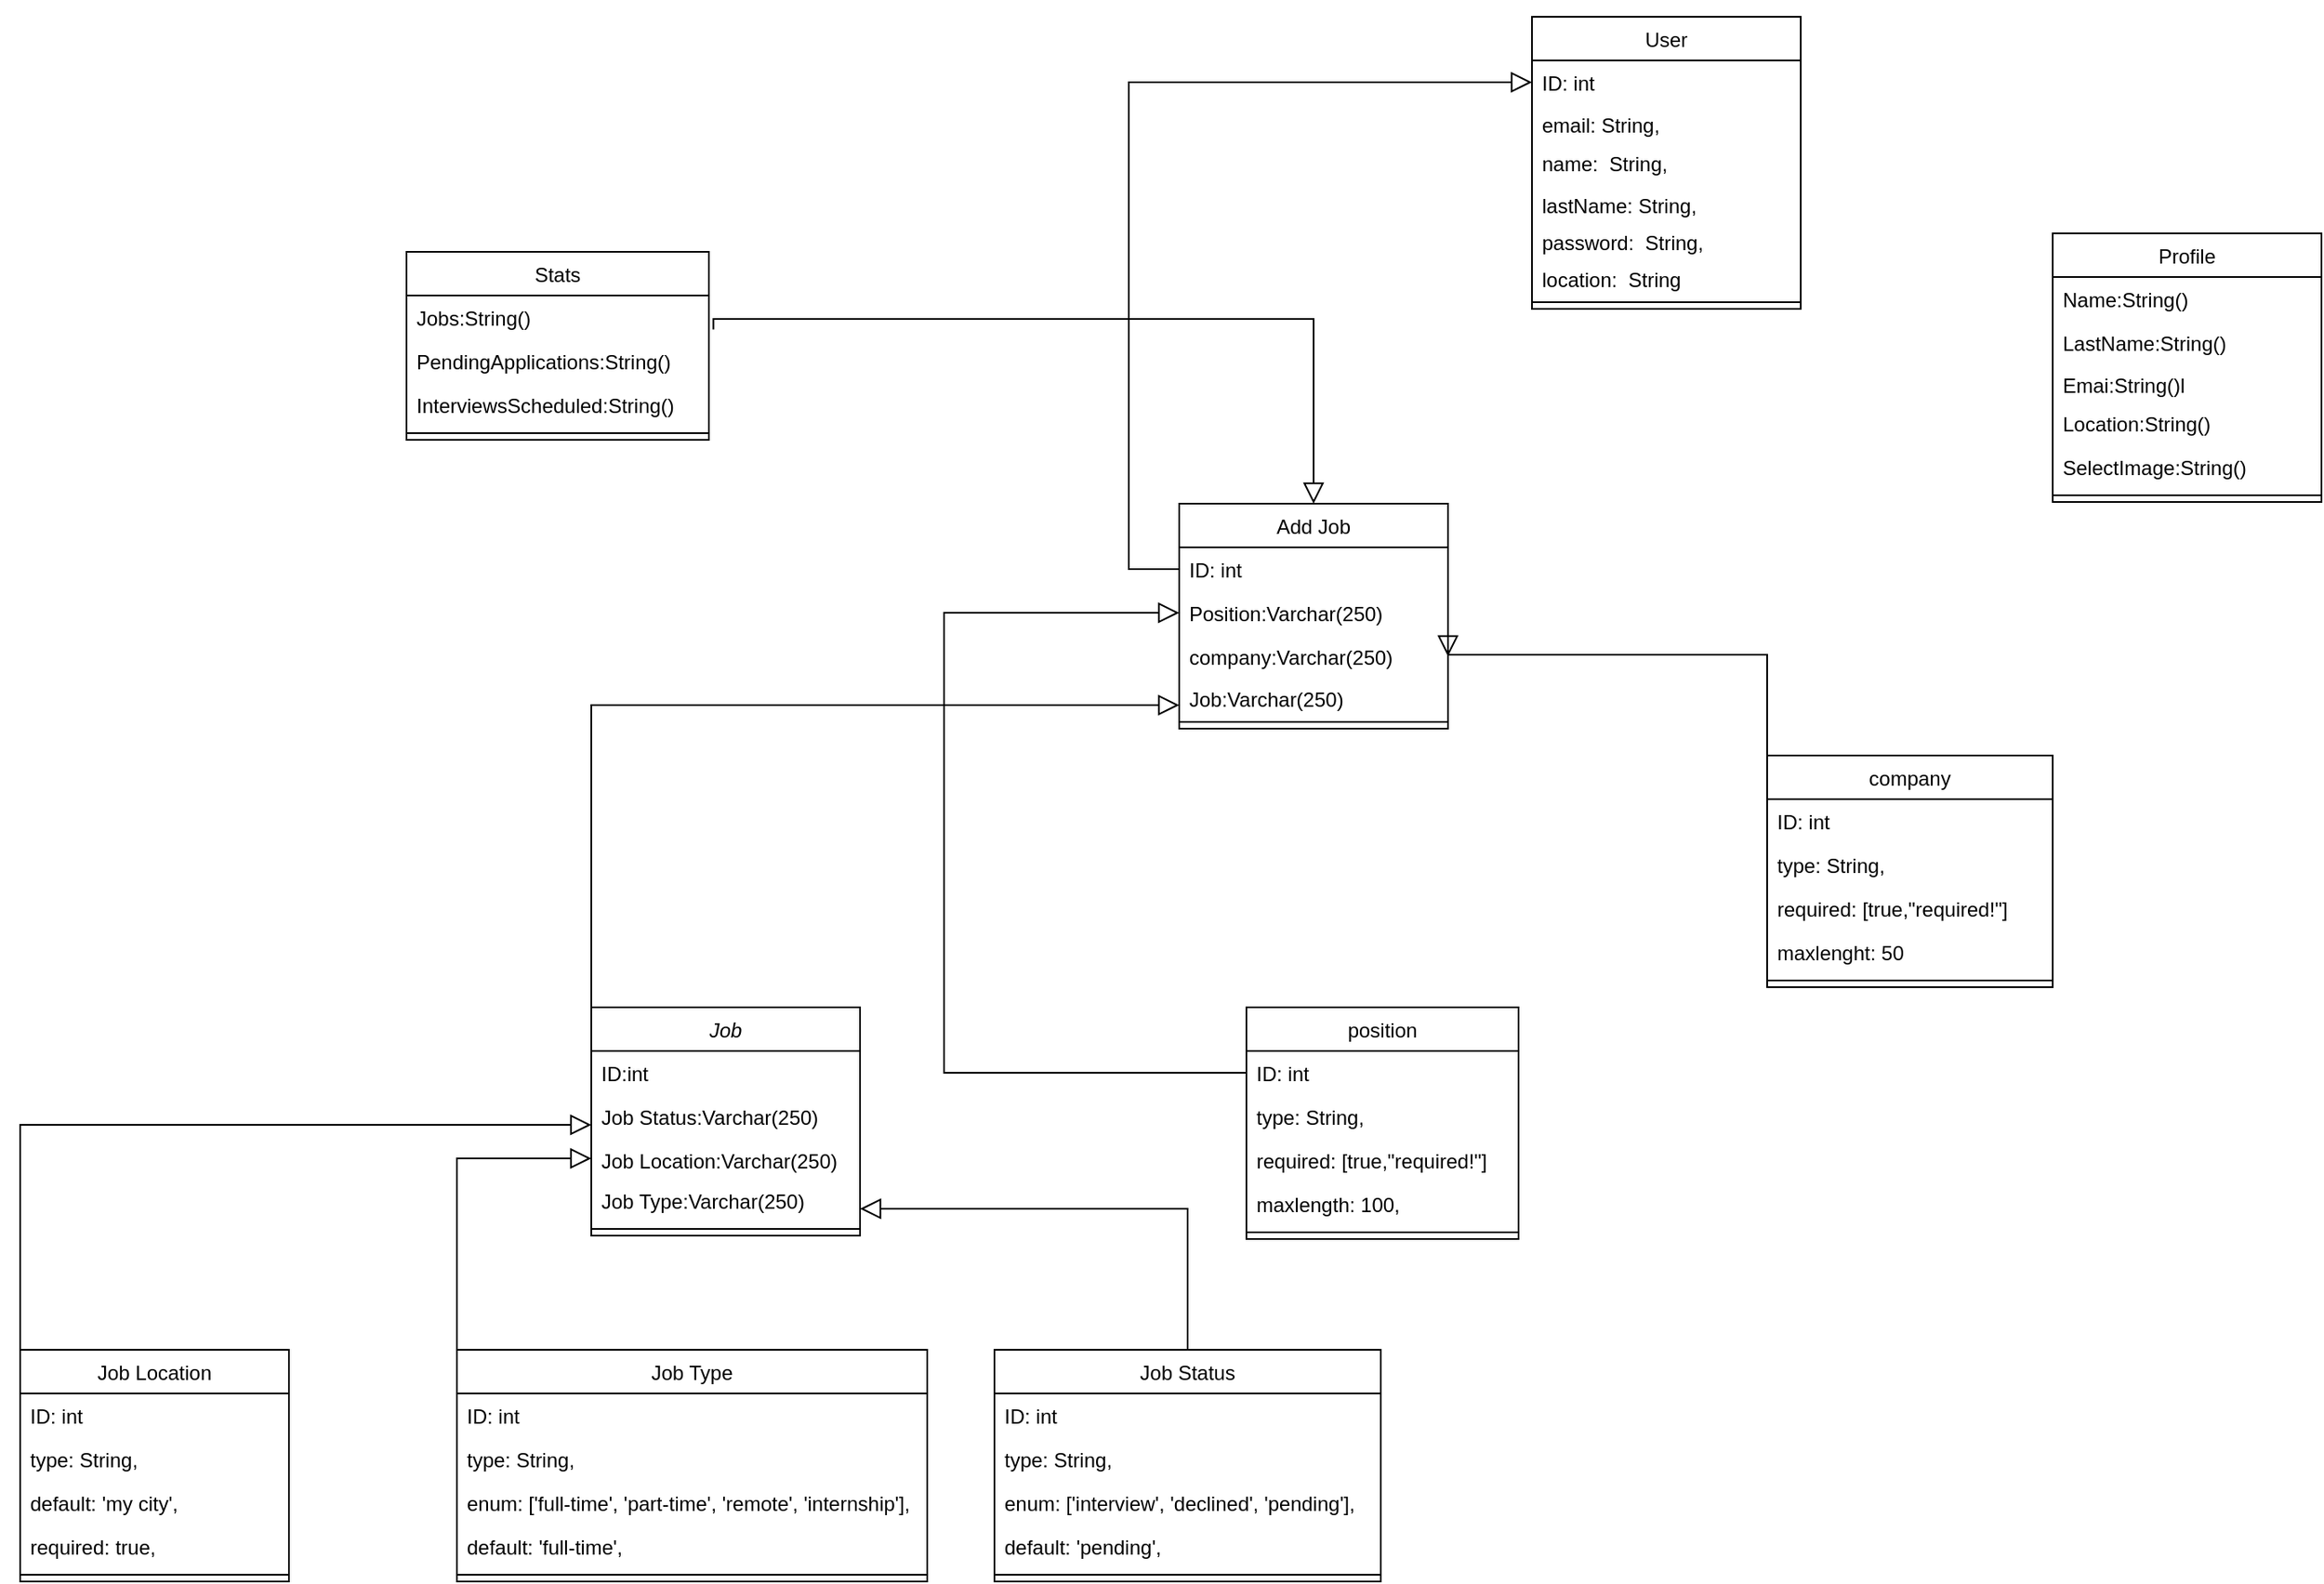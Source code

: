 <mxfile version="24.0.7" type="github">
  <diagram id="C5RBs43oDa-KdzZeNtuy" name="Page-1">
    <mxGraphModel dx="2537" dy="2406" grid="1" gridSize="10" guides="1" tooltips="1" connect="1" arrows="1" fold="1" page="1" pageScale="1" pageWidth="827" pageHeight="1169" math="0" shadow="0">
      <root>
        <mxCell id="WIyWlLk6GJQsqaUBKTNV-0" />
        <mxCell id="WIyWlLk6GJQsqaUBKTNV-1" parent="WIyWlLk6GJQsqaUBKTNV-0" />
        <mxCell id="zkfFHV4jXpPFQw0GAbJ--0" value="Job" style="swimlane;fontStyle=2;align=center;verticalAlign=top;childLayout=stackLayout;horizontal=1;startSize=26;horizontalStack=0;resizeParent=1;resizeLast=0;collapsible=1;marginBottom=0;rounded=0;shadow=0;strokeWidth=1;labelBackgroundColor=none;" parent="WIyWlLk6GJQsqaUBKTNV-1" vertex="1">
          <mxGeometry x="220" y="120" width="160" height="136" as="geometry">
            <mxRectangle x="230" y="140" width="160" height="26" as="alternateBounds" />
          </mxGeometry>
        </mxCell>
        <mxCell id="zkfFHV4jXpPFQw0GAbJ--2" value="ID:int" style="text;align=left;verticalAlign=top;spacingLeft=4;spacingRight=4;overflow=hidden;rotatable=0;points=[[0,0.5],[1,0.5]];portConstraint=eastwest;rounded=0;shadow=0;html=0;labelBackgroundColor=none;" parent="zkfFHV4jXpPFQw0GAbJ--0" vertex="1">
          <mxGeometry y="26" width="160" height="26" as="geometry" />
        </mxCell>
        <mxCell id="5wOrvjhceS7PIr_R4zI3-54" style="edgeStyle=none;curved=1;rounded=0;orthogonalLoop=1;jettySize=auto;html=1;entryX=0;entryY=0.5;entryDx=0;entryDy=0;fontSize=12;startSize=8;endSize=8;labelBackgroundColor=none;fontColor=default;" edge="1" parent="zkfFHV4jXpPFQw0GAbJ--0" source="5wOrvjhceS7PIr_R4zI3-52" target="zkfFHV4jXpPFQw0GAbJ--0">
          <mxGeometry relative="1" as="geometry">
            <Array as="points" />
          </mxGeometry>
        </mxCell>
        <mxCell id="5wOrvjhceS7PIr_R4zI3-52" value="Job Status:Varchar(250)" style="text;align=left;verticalAlign=top;spacingLeft=4;spacingRight=4;overflow=hidden;rotatable=0;points=[[0,0.5],[1,0.5]];portConstraint=eastwest;rounded=0;shadow=0;html=0;labelBackgroundColor=none;" vertex="1" parent="zkfFHV4jXpPFQw0GAbJ--0">
          <mxGeometry y="52" width="160" height="26" as="geometry" />
        </mxCell>
        <mxCell id="5wOrvjhceS7PIr_R4zI3-51" value="Job Location:Varchar(250)" style="text;align=left;verticalAlign=top;spacingLeft=4;spacingRight=4;overflow=hidden;rotatable=0;points=[[0,0.5],[1,0.5]];portConstraint=eastwest;rounded=0;shadow=0;html=0;labelBackgroundColor=none;" vertex="1" parent="zkfFHV4jXpPFQw0GAbJ--0">
          <mxGeometry y="78" width="160" height="24" as="geometry" />
        </mxCell>
        <mxCell id="zkfFHV4jXpPFQw0GAbJ--3" value="Job Type:Varchar(250)&#xa;" style="text;align=left;verticalAlign=top;spacingLeft=4;spacingRight=4;overflow=hidden;rotatable=0;points=[[0,0.5],[1,0.5]];portConstraint=eastwest;rounded=0;shadow=0;html=0;labelBackgroundColor=none;" parent="zkfFHV4jXpPFQw0GAbJ--0" vertex="1">
          <mxGeometry y="102" width="160" height="26" as="geometry" />
        </mxCell>
        <mxCell id="zkfFHV4jXpPFQw0GAbJ--4" value="" style="line;html=1;strokeWidth=1;align=left;verticalAlign=middle;spacingTop=-1;spacingLeft=3;spacingRight=3;rotatable=0;labelPosition=right;points=[];portConstraint=eastwest;labelBackgroundColor=none;rounded=0;" parent="zkfFHV4jXpPFQw0GAbJ--0" vertex="1">
          <mxGeometry y="128" width="160" height="8" as="geometry" />
        </mxCell>
        <mxCell id="zkfFHV4jXpPFQw0GAbJ--6" value="Job Type" style="swimlane;fontStyle=0;align=center;verticalAlign=top;childLayout=stackLayout;horizontal=1;startSize=26;horizontalStack=0;resizeParent=1;resizeLast=0;collapsible=1;marginBottom=0;rounded=0;shadow=0;strokeWidth=1;labelBackgroundColor=none;" parent="WIyWlLk6GJQsqaUBKTNV-1" vertex="1">
          <mxGeometry x="140" y="324" width="280" height="138" as="geometry">
            <mxRectangle x="130" y="380" width="160" height="26" as="alternateBounds" />
          </mxGeometry>
        </mxCell>
        <mxCell id="zkfFHV4jXpPFQw0GAbJ--7" value="ID: int" style="text;align=left;verticalAlign=top;spacingLeft=4;spacingRight=4;overflow=hidden;rotatable=0;points=[[0,0.5],[1,0.5]];portConstraint=eastwest;labelBackgroundColor=none;rounded=0;" parent="zkfFHV4jXpPFQw0GAbJ--6" vertex="1">
          <mxGeometry y="26" width="280" height="26" as="geometry" />
        </mxCell>
        <mxCell id="5wOrvjhceS7PIr_R4zI3-55" value="type: String," style="text;align=left;verticalAlign=top;spacingLeft=4;spacingRight=4;overflow=hidden;rotatable=0;points=[[0,0.5],[1,0.5]];portConstraint=eastwest;labelBackgroundColor=none;rounded=0;" vertex="1" parent="zkfFHV4jXpPFQw0GAbJ--6">
          <mxGeometry y="52" width="280" height="26" as="geometry" />
        </mxCell>
        <mxCell id="5wOrvjhceS7PIr_R4zI3-53" value="enum: [&#39;full-time&#39;, &#39;part-time&#39;, &#39;remote&#39;, &#39;internship&#39;]," style="text;align=left;verticalAlign=top;spacingLeft=4;spacingRight=4;overflow=hidden;rotatable=0;points=[[0,0.5],[1,0.5]];portConstraint=eastwest;rounded=0;shadow=0;html=0;labelBackgroundColor=none;" vertex="1" parent="zkfFHV4jXpPFQw0GAbJ--6">
          <mxGeometry y="78" width="280" height="26" as="geometry" />
        </mxCell>
        <mxCell id="zkfFHV4jXpPFQw0GAbJ--8" value="default: &#39;full-time&#39;," style="text;align=left;verticalAlign=top;spacingLeft=4;spacingRight=4;overflow=hidden;rotatable=0;points=[[0,0.5],[1,0.5]];portConstraint=eastwest;rounded=0;shadow=0;html=0;labelBackgroundColor=none;" parent="zkfFHV4jXpPFQw0GAbJ--6" vertex="1">
          <mxGeometry y="104" width="280" height="26" as="geometry" />
        </mxCell>
        <mxCell id="zkfFHV4jXpPFQw0GAbJ--9" value="" style="line;html=1;strokeWidth=1;align=left;verticalAlign=middle;spacingTop=-1;spacingLeft=3;spacingRight=3;rotatable=0;labelPosition=right;points=[];portConstraint=eastwest;labelBackgroundColor=none;rounded=0;" parent="zkfFHV4jXpPFQw0GAbJ--6" vertex="1">
          <mxGeometry y="130" width="280" height="8" as="geometry" />
        </mxCell>
        <mxCell id="zkfFHV4jXpPFQw0GAbJ--12" value="" style="endArrow=block;endSize=10;endFill=0;shadow=0;strokeWidth=1;rounded=0;curved=0;edgeStyle=elbowEdgeStyle;elbow=vertical;entryX=0;entryY=0.5;entryDx=0;entryDy=0;exitX=0;exitY=0.5;exitDx=0;exitDy=0;labelBackgroundColor=none;fontColor=default;" parent="WIyWlLk6GJQsqaUBKTNV-1" source="zkfFHV4jXpPFQw0GAbJ--7" target="5wOrvjhceS7PIr_R4zI3-51" edge="1">
          <mxGeometry width="160" relative="1" as="geometry">
            <mxPoint x="100" y="400" as="sourcePoint" />
            <mxPoint x="190" y="220" as="targetPoint" />
            <Array as="points">
              <mxPoint x="190" y="210" />
              <mxPoint x="170" y="220" />
            </Array>
          </mxGeometry>
        </mxCell>
        <mxCell id="zkfFHV4jXpPFQw0GAbJ--16" value="" style="endArrow=block;endSize=10;endFill=0;shadow=0;strokeWidth=1;rounded=0;curved=0;edgeStyle=elbowEdgeStyle;elbow=vertical;exitX=0.5;exitY=0;exitDx=0;exitDy=0;labelBackgroundColor=none;fontColor=default;" parent="WIyWlLk6GJQsqaUBKTNV-1" source="5wOrvjhceS7PIr_R4zI3-12" edge="1">
          <mxGeometry width="160" relative="1" as="geometry">
            <mxPoint x="355" y="380" as="sourcePoint" />
            <mxPoint x="380" y="240" as="targetPoint" />
            <Array as="points">
              <mxPoint x="410" y="240" />
              <mxPoint x="390" y="330" />
              <mxPoint x="355" y="300" />
            </Array>
          </mxGeometry>
        </mxCell>
        <mxCell id="zkfFHV4jXpPFQw0GAbJ--17" value="position&#xa;" style="swimlane;fontStyle=0;align=center;verticalAlign=top;childLayout=stackLayout;horizontal=1;startSize=26;horizontalStack=0;resizeParent=1;resizeLast=0;collapsible=1;marginBottom=0;rounded=0;shadow=0;strokeWidth=1;labelBackgroundColor=none;" parent="WIyWlLk6GJQsqaUBKTNV-1" vertex="1">
          <mxGeometry x="610" y="120" width="162" height="138" as="geometry">
            <mxRectangle x="550" y="140" width="160" height="26" as="alternateBounds" />
          </mxGeometry>
        </mxCell>
        <mxCell id="zkfFHV4jXpPFQw0GAbJ--19" value="ID: int" style="text;align=left;verticalAlign=top;spacingLeft=4;spacingRight=4;overflow=hidden;rotatable=0;points=[[0,0.5],[1,0.5]];portConstraint=eastwest;rounded=0;shadow=0;html=0;labelBackgroundColor=none;" parent="zkfFHV4jXpPFQw0GAbJ--17" vertex="1">
          <mxGeometry y="26" width="162" height="26" as="geometry" />
        </mxCell>
        <mxCell id="zkfFHV4jXpPFQw0GAbJ--18" value="type: String," style="text;align=left;verticalAlign=top;spacingLeft=4;spacingRight=4;overflow=hidden;rotatable=0;points=[[0,0.5],[1,0.5]];portConstraint=eastwest;labelBackgroundColor=none;rounded=0;" parent="zkfFHV4jXpPFQw0GAbJ--17" vertex="1">
          <mxGeometry y="52" width="162" height="26" as="geometry" />
        </mxCell>
        <mxCell id="zkfFHV4jXpPFQw0GAbJ--20" value="required: [true,&quot;required!&quot;]" style="text;align=left;verticalAlign=top;spacingLeft=4;spacingRight=4;overflow=hidden;rotatable=0;points=[[0,0.5],[1,0.5]];portConstraint=eastwest;rounded=0;shadow=0;html=0;labelBackgroundColor=none;" parent="zkfFHV4jXpPFQw0GAbJ--17" vertex="1">
          <mxGeometry y="78" width="162" height="26" as="geometry" />
        </mxCell>
        <mxCell id="zkfFHV4jXpPFQw0GAbJ--21" value="maxlength: 100," style="text;align=left;verticalAlign=top;spacingLeft=4;spacingRight=4;overflow=hidden;rotatable=0;points=[[0,0.5],[1,0.5]];portConstraint=eastwest;rounded=0;shadow=0;html=0;labelBackgroundColor=none;" parent="zkfFHV4jXpPFQw0GAbJ--17" vertex="1">
          <mxGeometry y="104" width="162" height="26" as="geometry" />
        </mxCell>
        <mxCell id="zkfFHV4jXpPFQw0GAbJ--23" value="" style="line;html=1;strokeWidth=1;align=left;verticalAlign=middle;spacingTop=-1;spacingLeft=3;spacingRight=3;rotatable=0;labelPosition=right;points=[];portConstraint=eastwest;labelBackgroundColor=none;rounded=0;" parent="zkfFHV4jXpPFQw0GAbJ--17" vertex="1">
          <mxGeometry y="130" width="162" height="8" as="geometry" />
        </mxCell>
        <mxCell id="5wOrvjhceS7PIr_R4zI3-1" value="Job Location" style="swimlane;fontStyle=0;align=center;verticalAlign=top;childLayout=stackLayout;horizontal=1;startSize=26;horizontalStack=0;resizeParent=1;resizeLast=0;collapsible=1;marginBottom=0;rounded=0;shadow=0;strokeWidth=1;labelBackgroundColor=none;" vertex="1" parent="WIyWlLk6GJQsqaUBKTNV-1">
          <mxGeometry x="-120" y="324" width="160" height="138" as="geometry">
            <mxRectangle x="550" y="140" width="160" height="26" as="alternateBounds" />
          </mxGeometry>
        </mxCell>
        <mxCell id="5wOrvjhceS7PIr_R4zI3-63" value="ID: int" style="text;align=left;verticalAlign=top;spacingLeft=4;spacingRight=4;overflow=hidden;rotatable=0;points=[[0,0.5],[1,0.5]];portConstraint=eastwest;labelBackgroundColor=none;rounded=0;" vertex="1" parent="5wOrvjhceS7PIr_R4zI3-1">
          <mxGeometry y="26" width="160" height="26" as="geometry" />
        </mxCell>
        <mxCell id="5wOrvjhceS7PIr_R4zI3-2" value="type: String," style="text;align=left;verticalAlign=top;spacingLeft=4;spacingRight=4;overflow=hidden;rotatable=0;points=[[0,0.5],[1,0.5]];portConstraint=eastwest;labelBackgroundColor=none;rounded=0;" vertex="1" parent="5wOrvjhceS7PIr_R4zI3-1">
          <mxGeometry y="52" width="160" height="26" as="geometry" />
        </mxCell>
        <mxCell id="5wOrvjhceS7PIr_R4zI3-3" value="default: &#39;my city&#39;," style="text;align=left;verticalAlign=top;spacingLeft=4;spacingRight=4;overflow=hidden;rotatable=0;points=[[0,0.5],[1,0.5]];portConstraint=eastwest;rounded=0;shadow=0;html=0;labelBackgroundColor=none;" vertex="1" parent="5wOrvjhceS7PIr_R4zI3-1">
          <mxGeometry y="78" width="160" height="26" as="geometry" />
        </mxCell>
        <mxCell id="5wOrvjhceS7PIr_R4zI3-4" value="required: true," style="text;align=left;verticalAlign=top;spacingLeft=4;spacingRight=4;overflow=hidden;rotatable=0;points=[[0,0.5],[1,0.5]];portConstraint=eastwest;rounded=0;shadow=0;html=0;labelBackgroundColor=none;" vertex="1" parent="5wOrvjhceS7PIr_R4zI3-1">
          <mxGeometry y="104" width="160" height="26" as="geometry" />
        </mxCell>
        <mxCell id="5wOrvjhceS7PIr_R4zI3-7" value="" style="line;html=1;strokeWidth=1;align=left;verticalAlign=middle;spacingTop=-1;spacingLeft=3;spacingRight=3;rotatable=0;labelPosition=right;points=[];portConstraint=eastwest;labelBackgroundColor=none;rounded=0;" vertex="1" parent="5wOrvjhceS7PIr_R4zI3-1">
          <mxGeometry y="130" width="160" height="8" as="geometry" />
        </mxCell>
        <mxCell id="5wOrvjhceS7PIr_R4zI3-12" value="Job Status" style="swimlane;fontStyle=0;align=center;verticalAlign=top;childLayout=stackLayout;horizontal=1;startSize=26;horizontalStack=0;resizeParent=1;resizeLast=0;collapsible=1;marginBottom=0;rounded=0;shadow=0;strokeWidth=1;labelBackgroundColor=none;" vertex="1" parent="WIyWlLk6GJQsqaUBKTNV-1">
          <mxGeometry x="460" y="324" width="230" height="138" as="geometry">
            <mxRectangle x="550" y="140" width="160" height="26" as="alternateBounds" />
          </mxGeometry>
        </mxCell>
        <mxCell id="5wOrvjhceS7PIr_R4zI3-62" value="ID: int" style="text;align=left;verticalAlign=top;spacingLeft=4;spacingRight=4;overflow=hidden;rotatable=0;points=[[0,0.5],[1,0.5]];portConstraint=eastwest;labelBackgroundColor=none;rounded=0;" vertex="1" parent="5wOrvjhceS7PIr_R4zI3-12">
          <mxGeometry y="26" width="230" height="26" as="geometry" />
        </mxCell>
        <mxCell id="5wOrvjhceS7PIr_R4zI3-13" value="type: String," style="text;align=left;verticalAlign=top;spacingLeft=4;spacingRight=4;overflow=hidden;rotatable=0;points=[[0,0.5],[1,0.5]];portConstraint=eastwest;labelBackgroundColor=none;rounded=0;" vertex="1" parent="5wOrvjhceS7PIr_R4zI3-12">
          <mxGeometry y="52" width="230" height="26" as="geometry" />
        </mxCell>
        <mxCell id="5wOrvjhceS7PIr_R4zI3-14" value="enum: [&#39;interview&#39;, &#39;declined&#39;, &#39;pending&#39;]," style="text;align=left;verticalAlign=top;spacingLeft=4;spacingRight=4;overflow=hidden;rotatable=0;points=[[0,0.5],[1,0.5]];portConstraint=eastwest;rounded=0;shadow=0;html=0;labelBackgroundColor=none;" vertex="1" parent="5wOrvjhceS7PIr_R4zI3-12">
          <mxGeometry y="78" width="230" height="26" as="geometry" />
        </mxCell>
        <mxCell id="5wOrvjhceS7PIr_R4zI3-15" value="default: &#39;pending&#39;," style="text;align=left;verticalAlign=top;spacingLeft=4;spacingRight=4;overflow=hidden;rotatable=0;points=[[0,0.5],[1,0.5]];portConstraint=eastwest;rounded=0;shadow=0;html=0;labelBackgroundColor=none;" vertex="1" parent="5wOrvjhceS7PIr_R4zI3-12">
          <mxGeometry y="104" width="230" height="26" as="geometry" />
        </mxCell>
        <mxCell id="5wOrvjhceS7PIr_R4zI3-18" value="" style="line;html=1;strokeWidth=1;align=left;verticalAlign=middle;spacingTop=-1;spacingLeft=3;spacingRight=3;rotatable=0;labelPosition=right;points=[];portConstraint=eastwest;labelBackgroundColor=none;rounded=0;" vertex="1" parent="5wOrvjhceS7PIr_R4zI3-12">
          <mxGeometry y="130" width="230" height="8" as="geometry" />
        </mxCell>
        <mxCell id="5wOrvjhceS7PIr_R4zI3-22" value="company" style="swimlane;fontStyle=0;align=center;verticalAlign=top;childLayout=stackLayout;horizontal=1;startSize=26;horizontalStack=0;resizeParent=1;resizeLast=0;collapsible=1;marginBottom=0;rounded=0;shadow=0;strokeWidth=1;labelBackgroundColor=none;" vertex="1" parent="WIyWlLk6GJQsqaUBKTNV-1">
          <mxGeometry x="920" y="-30" width="170" height="138" as="geometry">
            <mxRectangle x="550" y="140" width="160" height="26" as="alternateBounds" />
          </mxGeometry>
        </mxCell>
        <mxCell id="5wOrvjhceS7PIr_R4zI3-26" value="ID: int" style="text;align=left;verticalAlign=top;spacingLeft=4;spacingRight=4;overflow=hidden;rotatable=0;points=[[0,0.5],[1,0.5]];portConstraint=eastwest;rounded=0;shadow=0;html=0;labelBackgroundColor=none;" vertex="1" parent="5wOrvjhceS7PIr_R4zI3-22">
          <mxGeometry y="26" width="170" height="26" as="geometry" />
        </mxCell>
        <mxCell id="5wOrvjhceS7PIr_R4zI3-23" value="type: String," style="text;align=left;verticalAlign=top;spacingLeft=4;spacingRight=4;overflow=hidden;rotatable=0;points=[[0,0.5],[1,0.5]];portConstraint=eastwest;labelBackgroundColor=none;rounded=0;" vertex="1" parent="5wOrvjhceS7PIr_R4zI3-22">
          <mxGeometry y="52" width="170" height="26" as="geometry" />
        </mxCell>
        <mxCell id="5wOrvjhceS7PIr_R4zI3-24" value="required: [true,&quot;required!&quot;]" style="text;align=left;verticalAlign=top;spacingLeft=4;spacingRight=4;overflow=hidden;rotatable=0;points=[[0,0.5],[1,0.5]];portConstraint=eastwest;rounded=0;shadow=0;html=0;labelBackgroundColor=none;" vertex="1" parent="5wOrvjhceS7PIr_R4zI3-22">
          <mxGeometry y="78" width="170" height="26" as="geometry" />
        </mxCell>
        <mxCell id="5wOrvjhceS7PIr_R4zI3-27" value="maxlenght: 50" style="text;align=left;verticalAlign=top;spacingLeft=4;spacingRight=4;overflow=hidden;rotatable=0;points=[[0,0.5],[1,0.5]];portConstraint=eastwest;rounded=0;shadow=0;html=0;labelBackgroundColor=none;" vertex="1" parent="5wOrvjhceS7PIr_R4zI3-22">
          <mxGeometry y="104" width="170" height="26" as="geometry" />
        </mxCell>
        <mxCell id="5wOrvjhceS7PIr_R4zI3-28" value="" style="line;html=1;strokeWidth=1;align=left;verticalAlign=middle;spacingTop=-1;spacingLeft=3;spacingRight=3;rotatable=0;labelPosition=right;points=[];portConstraint=eastwest;labelBackgroundColor=none;rounded=0;" vertex="1" parent="5wOrvjhceS7PIr_R4zI3-22">
          <mxGeometry y="130" width="170" height="8" as="geometry" />
        </mxCell>
        <mxCell id="5wOrvjhceS7PIr_R4zI3-32" value="Add Job" style="swimlane;fontStyle=0;align=center;verticalAlign=top;childLayout=stackLayout;horizontal=1;startSize=26;horizontalStack=0;resizeParent=1;resizeLast=0;collapsible=1;marginBottom=0;rounded=0;shadow=0;strokeWidth=1;labelBackgroundColor=none;" vertex="1" parent="WIyWlLk6GJQsqaUBKTNV-1">
          <mxGeometry x="570" y="-180" width="160" height="134" as="geometry">
            <mxRectangle x="550" y="140" width="160" height="26" as="alternateBounds" />
          </mxGeometry>
        </mxCell>
        <mxCell id="5wOrvjhceS7PIr_R4zI3-33" value="ID: int" style="text;align=left;verticalAlign=top;spacingLeft=4;spacingRight=4;overflow=hidden;rotatable=0;points=[[0,0.5],[1,0.5]];portConstraint=eastwest;rounded=0;shadow=0;html=0;labelBackgroundColor=none;" vertex="1" parent="5wOrvjhceS7PIr_R4zI3-32">
          <mxGeometry y="26" width="160" height="26" as="geometry" />
        </mxCell>
        <mxCell id="5wOrvjhceS7PIr_R4zI3-34" value="Position:Varchar(250)" style="text;align=left;verticalAlign=top;spacingLeft=4;spacingRight=4;overflow=hidden;rotatable=0;points=[[0,0.5],[1,0.5]];portConstraint=eastwest;labelBackgroundColor=none;rounded=0;" vertex="1" parent="5wOrvjhceS7PIr_R4zI3-32">
          <mxGeometry y="52" width="160" height="26" as="geometry" />
        </mxCell>
        <mxCell id="5wOrvjhceS7PIr_R4zI3-49" value="company:Varchar(250)" style="text;align=left;verticalAlign=top;spacingLeft=4;spacingRight=4;overflow=hidden;rotatable=0;points=[[0,0.5],[1,0.5]];portConstraint=eastwest;labelBackgroundColor=none;rounded=0;" vertex="1" parent="5wOrvjhceS7PIr_R4zI3-32">
          <mxGeometry y="78" width="160" height="26" as="geometry" />
        </mxCell>
        <mxCell id="5wOrvjhceS7PIr_R4zI3-35" value="Job:Varchar(250)" style="text;align=left;verticalAlign=bottom;spacingLeft=4;spacingRight=4;overflow=hidden;rotatable=0;points=[[0,0.5],[1,0.5]];portConstraint=eastwest;rounded=0;shadow=0;html=0;labelBackgroundColor=none;" vertex="1" parent="5wOrvjhceS7PIr_R4zI3-32">
          <mxGeometry y="104" width="160" height="22" as="geometry" />
        </mxCell>
        <mxCell id="5wOrvjhceS7PIr_R4zI3-37" value="" style="line;html=1;strokeWidth=1;align=left;verticalAlign=middle;spacingTop=-1;spacingLeft=3;spacingRight=3;rotatable=0;labelPosition=right;points=[];portConstraint=eastwest;labelBackgroundColor=none;rounded=0;" vertex="1" parent="5wOrvjhceS7PIr_R4zI3-32">
          <mxGeometry y="126" width="160" height="8" as="geometry" />
        </mxCell>
        <mxCell id="5wOrvjhceS7PIr_R4zI3-43" value="" style="endArrow=block;endSize=10;endFill=0;shadow=0;strokeWidth=1;rounded=0;curved=0;edgeStyle=elbowEdgeStyle;elbow=vertical;exitX=0;exitY=0.5;exitDx=0;exitDy=0;entryX=0;entryY=0.5;entryDx=0;entryDy=0;labelBackgroundColor=none;fontColor=default;verticalAlign=top;" edge="1" parent="WIyWlLk6GJQsqaUBKTNV-1" source="zkfFHV4jXpPFQw0GAbJ--19" target="5wOrvjhceS7PIr_R4zI3-34">
          <mxGeometry width="160" relative="1" as="geometry">
            <mxPoint x="490" y="170" as="sourcePoint" />
            <mxPoint x="380" y="-20" as="targetPoint" />
            <Array as="points">
              <mxPoint x="430" y="10" />
              <mxPoint x="500" y="140" />
              <mxPoint x="465" y="110" />
            </Array>
          </mxGeometry>
        </mxCell>
        <mxCell id="5wOrvjhceS7PIr_R4zI3-45" value="" style="endArrow=block;endSize=10;endFill=0;shadow=0;strokeWidth=1;rounded=0;curved=0;edgeStyle=elbowEdgeStyle;elbow=vertical;exitX=0;exitY=0.5;exitDx=0;exitDy=0;labelBackgroundColor=none;fontColor=default;entryX=1;entryY=0.5;entryDx=0;entryDy=0;" edge="1" parent="WIyWlLk6GJQsqaUBKTNV-1" source="5wOrvjhceS7PIr_R4zI3-26" target="5wOrvjhceS7PIr_R4zI3-49">
          <mxGeometry width="160" relative="1" as="geometry">
            <mxPoint x="730" y="-49" as="sourcePoint" />
            <mxPoint x="732" y="-60" as="targetPoint" />
            <Array as="points">
              <mxPoint x="830" y="-90" />
              <mxPoint x="810" y="-60" />
              <mxPoint x="700" y="10" />
              <mxPoint x="667" y="91" />
            </Array>
          </mxGeometry>
        </mxCell>
        <mxCell id="5wOrvjhceS7PIr_R4zI3-48" value="" style="endArrow=block;endSize=10;endFill=0;shadow=0;strokeWidth=1;rounded=0;curved=0;edgeStyle=elbowEdgeStyle;elbow=vertical;exitX=0;exitY=0.5;exitDx=0;exitDy=0;labelBackgroundColor=none;fontColor=default;" edge="1" parent="WIyWlLk6GJQsqaUBKTNV-1" source="zkfFHV4jXpPFQw0GAbJ--2" target="5wOrvjhceS7PIr_R4zI3-35">
          <mxGeometry width="160" relative="1" as="geometry">
            <mxPoint x="200" y="150" as="sourcePoint" />
            <mxPoint x="460" y="10" as="targetPoint" />
            <Array as="points">
              <mxPoint x="570" y="-60" />
              <mxPoint x="430" y="35" />
              <mxPoint x="390" />
              <mxPoint x="270.96" y="81" />
              <mxPoint x="235.96" y="51" />
            </Array>
          </mxGeometry>
        </mxCell>
        <mxCell id="5wOrvjhceS7PIr_R4zI3-65" value="" style="endArrow=block;endSize=10;endFill=0;shadow=0;strokeWidth=1;rounded=0;curved=0;edgeStyle=elbowEdgeStyle;elbow=vertical;entryX=0;entryY=0.5;entryDx=0;entryDy=0;exitX=0;exitY=0.5;exitDx=0;exitDy=0;labelBackgroundColor=none;fontColor=default;" edge="1" parent="WIyWlLk6GJQsqaUBKTNV-1" source="5wOrvjhceS7PIr_R4zI3-63">
          <mxGeometry width="160" relative="1" as="geometry">
            <mxPoint x="-150" y="365" as="sourcePoint" />
            <mxPoint x="220" y="190" as="targetPoint" />
            <Array as="points">
              <mxPoint x="50" y="190" />
            </Array>
          </mxGeometry>
        </mxCell>
        <mxCell id="5wOrvjhceS7PIr_R4zI3-69" value="User" style="swimlane;fontStyle=0;align=center;verticalAlign=top;childLayout=stackLayout;horizontal=1;startSize=26;horizontalStack=0;resizeParent=1;resizeLast=0;collapsible=1;marginBottom=0;rounded=0;shadow=0;strokeWidth=1;labelBackgroundColor=none;" vertex="1" parent="WIyWlLk6GJQsqaUBKTNV-1">
          <mxGeometry x="780" y="-470" width="160" height="174" as="geometry">
            <mxRectangle x="550" y="140" width="160" height="26" as="alternateBounds" />
          </mxGeometry>
        </mxCell>
        <mxCell id="5wOrvjhceS7PIr_R4zI3-70" value="ID: int" style="text;align=left;verticalAlign=top;spacingLeft=4;spacingRight=4;overflow=hidden;rotatable=0;points=[[0,0.5],[1,0.5]];portConstraint=eastwest;rounded=0;shadow=0;html=0;labelBackgroundColor=none;" vertex="1" parent="5wOrvjhceS7PIr_R4zI3-69">
          <mxGeometry y="26" width="160" height="26" as="geometry" />
        </mxCell>
        <mxCell id="5wOrvjhceS7PIr_R4zI3-78" value="email: String," style="text;align=left;verticalAlign=bottom;spacingLeft=4;spacingRight=4;overflow=hidden;rotatable=0;points=[[0,0.5],[1,0.5]];portConstraint=eastwest;rounded=0;shadow=0;html=0;labelBackgroundColor=none;" vertex="1" parent="5wOrvjhceS7PIr_R4zI3-69">
          <mxGeometry y="52" width="160" height="22" as="geometry" />
        </mxCell>
        <mxCell id="5wOrvjhceS7PIr_R4zI3-71" value="name:  String," style="text;align=left;verticalAlign=top;spacingLeft=4;spacingRight=4;overflow=hidden;rotatable=0;points=[[0,0.5],[1,0.5]];portConstraint=eastwest;labelBackgroundColor=none;rounded=0;" vertex="1" parent="5wOrvjhceS7PIr_R4zI3-69">
          <mxGeometry y="74" width="160" height="26" as="geometry" />
        </mxCell>
        <mxCell id="5wOrvjhceS7PIr_R4zI3-77" value="lastName: String," style="text;align=left;verticalAlign=bottom;spacingLeft=4;spacingRight=4;overflow=hidden;rotatable=0;points=[[0,0.5],[1,0.5]];portConstraint=eastwest;rounded=0;shadow=0;html=0;labelBackgroundColor=none;" vertex="1" parent="5wOrvjhceS7PIr_R4zI3-69">
          <mxGeometry y="100" width="160" height="22" as="geometry" />
        </mxCell>
        <mxCell id="5wOrvjhceS7PIr_R4zI3-76" value="password:  String," style="text;align=left;verticalAlign=bottom;spacingLeft=4;spacingRight=4;overflow=hidden;rotatable=0;points=[[0,0.5],[1,0.5]];portConstraint=eastwest;rounded=0;shadow=0;html=0;labelBackgroundColor=none;" vertex="1" parent="5wOrvjhceS7PIr_R4zI3-69">
          <mxGeometry y="122" width="160" height="22" as="geometry" />
        </mxCell>
        <mxCell id="5wOrvjhceS7PIr_R4zI3-75" value="location:  String" style="text;align=left;verticalAlign=bottom;spacingLeft=4;spacingRight=4;overflow=hidden;rotatable=0;points=[[0,0.5],[1,0.5]];portConstraint=eastwest;rounded=0;shadow=0;html=0;labelBackgroundColor=none;" vertex="1" parent="5wOrvjhceS7PIr_R4zI3-69">
          <mxGeometry y="144" width="160" height="22" as="geometry" />
        </mxCell>
        <mxCell id="5wOrvjhceS7PIr_R4zI3-74" value="" style="line;html=1;strokeWidth=1;align=left;verticalAlign=middle;spacingTop=-1;spacingLeft=3;spacingRight=3;rotatable=0;labelPosition=right;points=[];portConstraint=eastwest;labelBackgroundColor=none;rounded=0;" vertex="1" parent="5wOrvjhceS7PIr_R4zI3-69">
          <mxGeometry y="166" width="160" height="8" as="geometry" />
        </mxCell>
        <mxCell id="5wOrvjhceS7PIr_R4zI3-82" value="" style="endArrow=block;endSize=10;endFill=0;shadow=0;strokeWidth=1;rounded=0;curved=0;edgeStyle=elbowEdgeStyle;elbow=vertical;labelBackgroundColor=none;fontColor=default;verticalAlign=top;entryX=0;entryY=0.5;entryDx=0;entryDy=0;exitX=0;exitY=0.5;exitDx=0;exitDy=0;" edge="1" parent="WIyWlLk6GJQsqaUBKTNV-1" source="5wOrvjhceS7PIr_R4zI3-33" target="5wOrvjhceS7PIr_R4zI3-70">
          <mxGeometry width="160" relative="1" as="geometry">
            <mxPoint x="460" y="-40" as="sourcePoint" />
            <mxPoint x="530" y="-320" as="targetPoint" />
            <Array as="points">
              <mxPoint x="540" y="-340" />
              <mxPoint x="390" y="-135" />
              <mxPoint x="355" y="-165" />
            </Array>
          </mxGeometry>
        </mxCell>
        <mxCell id="5wOrvjhceS7PIr_R4zI3-83" style="edgeStyle=none;curved=1;rounded=0;orthogonalLoop=1;jettySize=auto;html=1;exitX=0.75;exitY=0;exitDx=0;exitDy=0;fontSize=12;fontColor=default;startSize=8;endSize=8;labelBackgroundColor=none;" edge="1" parent="WIyWlLk6GJQsqaUBKTNV-1" source="5wOrvjhceS7PIr_R4zI3-69" target="5wOrvjhceS7PIr_R4zI3-69">
          <mxGeometry relative="1" as="geometry" />
        </mxCell>
        <mxCell id="5wOrvjhceS7PIr_R4zI3-84" value="Stats" style="swimlane;fontStyle=0;align=center;verticalAlign=top;childLayout=stackLayout;horizontal=1;startSize=26;horizontalStack=0;resizeParent=1;resizeLast=0;collapsible=1;marginBottom=0;rounded=0;shadow=0;strokeWidth=1;labelBackgroundColor=none;" vertex="1" parent="WIyWlLk6GJQsqaUBKTNV-1">
          <mxGeometry x="110" y="-330" width="180" height="112" as="geometry">
            <mxRectangle x="550" y="140" width="160" height="26" as="alternateBounds" />
          </mxGeometry>
        </mxCell>
        <mxCell id="5wOrvjhceS7PIr_R4zI3-85" value="Jobs:String()" style="text;align=left;verticalAlign=top;spacingLeft=4;spacingRight=4;overflow=hidden;rotatable=0;points=[[0,0.5],[1,0.5]];portConstraint=eastwest;rounded=0;shadow=0;html=0;labelBackgroundColor=none;" vertex="1" parent="5wOrvjhceS7PIr_R4zI3-84">
          <mxGeometry y="26" width="180" height="26" as="geometry" />
        </mxCell>
        <mxCell id="5wOrvjhceS7PIr_R4zI3-86" value="PendingApplications:String()" style="text;align=left;verticalAlign=top;spacingLeft=4;spacingRight=4;overflow=hidden;rotatable=0;points=[[0,0.5],[1,0.5]];portConstraint=eastwest;labelBackgroundColor=none;rounded=0;" vertex="1" parent="5wOrvjhceS7PIr_R4zI3-84">
          <mxGeometry y="52" width="180" height="26" as="geometry" />
        </mxCell>
        <mxCell id="5wOrvjhceS7PIr_R4zI3-87" value="InterviewsScheduled:String()" style="text;align=left;verticalAlign=top;spacingLeft=4;spacingRight=4;overflow=hidden;rotatable=0;points=[[0,0.5],[1,0.5]];portConstraint=eastwest;labelBackgroundColor=none;rounded=0;" vertex="1" parent="5wOrvjhceS7PIr_R4zI3-84">
          <mxGeometry y="78" width="180" height="26" as="geometry" />
        </mxCell>
        <mxCell id="5wOrvjhceS7PIr_R4zI3-89" value="" style="line;html=1;strokeWidth=1;align=left;verticalAlign=middle;spacingTop=-1;spacingLeft=3;spacingRight=3;rotatable=0;labelPosition=right;points=[];portConstraint=eastwest;labelBackgroundColor=none;rounded=0;" vertex="1" parent="5wOrvjhceS7PIr_R4zI3-84">
          <mxGeometry y="104" width="180" height="8" as="geometry" />
        </mxCell>
        <mxCell id="5wOrvjhceS7PIr_R4zI3-90" value="" style="endArrow=block;endSize=10;endFill=0;shadow=0;strokeWidth=1;rounded=0;curved=0;edgeStyle=elbowEdgeStyle;elbow=vertical;labelBackgroundColor=none;fontColor=default;verticalAlign=top;entryX=0.5;entryY=0;entryDx=0;entryDy=0;exitX=1.015;exitY=-0.222;exitDx=0;exitDy=0;exitPerimeter=0;" edge="1" parent="WIyWlLk6GJQsqaUBKTNV-1" source="5wOrvjhceS7PIr_R4zI3-86" target="5wOrvjhceS7PIr_R4zI3-32">
          <mxGeometry width="160" relative="1" as="geometry">
            <mxPoint x="350" y="-220" as="sourcePoint" />
            <mxPoint x="560" y="-510" as="targetPoint" />
            <Array as="points">
              <mxPoint x="480" y="-290" />
              <mxPoint x="170" y="-214" />
              <mxPoint x="135" y="-244" />
            </Array>
          </mxGeometry>
        </mxCell>
        <mxCell id="5wOrvjhceS7PIr_R4zI3-91" value="Profile" style="swimlane;fontStyle=0;align=center;verticalAlign=top;childLayout=stackLayout;horizontal=1;startSize=26;horizontalStack=0;resizeParent=1;resizeLast=0;collapsible=1;marginBottom=0;rounded=0;shadow=0;strokeWidth=1;labelBackgroundColor=none;" vertex="1" parent="WIyWlLk6GJQsqaUBKTNV-1">
          <mxGeometry x="1090" y="-341" width="160" height="160" as="geometry">
            <mxRectangle x="550" y="140" width="160" height="26" as="alternateBounds" />
          </mxGeometry>
        </mxCell>
        <mxCell id="5wOrvjhceS7PIr_R4zI3-92" value="Name:String()" style="text;align=left;verticalAlign=top;spacingLeft=4;spacingRight=4;overflow=hidden;rotatable=0;points=[[0,0.5],[1,0.5]];portConstraint=eastwest;rounded=0;shadow=0;html=0;labelBackgroundColor=none;" vertex="1" parent="5wOrvjhceS7PIr_R4zI3-91">
          <mxGeometry y="26" width="160" height="26" as="geometry" />
        </mxCell>
        <mxCell id="5wOrvjhceS7PIr_R4zI3-93" value="LastName:String()" style="text;align=left;verticalAlign=top;spacingLeft=4;spacingRight=4;overflow=hidden;rotatable=0;points=[[0,0.5],[1,0.5]];portConstraint=eastwest;labelBackgroundColor=none;rounded=0;" vertex="1" parent="5wOrvjhceS7PIr_R4zI3-91">
          <mxGeometry y="52" width="160" height="26" as="geometry" />
        </mxCell>
        <mxCell id="5wOrvjhceS7PIr_R4zI3-95" value="Emai:String()l" style="text;align=left;verticalAlign=bottom;spacingLeft=4;spacingRight=4;overflow=hidden;rotatable=0;points=[[0,0.5],[1,0.5]];portConstraint=eastwest;rounded=0;shadow=0;html=0;labelBackgroundColor=none;" vertex="1" parent="5wOrvjhceS7PIr_R4zI3-91">
          <mxGeometry y="78" width="160" height="22" as="geometry" />
        </mxCell>
        <mxCell id="5wOrvjhceS7PIr_R4zI3-94" value="Location:String()" style="text;align=left;verticalAlign=top;spacingLeft=4;spacingRight=4;overflow=hidden;rotatable=0;points=[[0,0.5],[1,0.5]];portConstraint=eastwest;labelBackgroundColor=none;rounded=0;" vertex="1" parent="5wOrvjhceS7PIr_R4zI3-91">
          <mxGeometry y="100" width="160" height="26" as="geometry" />
        </mxCell>
        <mxCell id="5wOrvjhceS7PIr_R4zI3-97" value="SelectImage:String()" style="text;align=left;verticalAlign=top;spacingLeft=4;spacingRight=4;overflow=hidden;rotatable=0;points=[[0,0.5],[1,0.5]];portConstraint=eastwest;labelBackgroundColor=none;rounded=0;" vertex="1" parent="5wOrvjhceS7PIr_R4zI3-91">
          <mxGeometry y="126" width="160" height="26" as="geometry" />
        </mxCell>
        <mxCell id="5wOrvjhceS7PIr_R4zI3-96" value="" style="line;html=1;strokeWidth=1;align=left;verticalAlign=middle;spacingTop=-1;spacingLeft=3;spacingRight=3;rotatable=0;labelPosition=right;points=[];portConstraint=eastwest;labelBackgroundColor=none;rounded=0;" vertex="1" parent="5wOrvjhceS7PIr_R4zI3-91">
          <mxGeometry y="152" width="160" height="8" as="geometry" />
        </mxCell>
      </root>
    </mxGraphModel>
  </diagram>
</mxfile>
